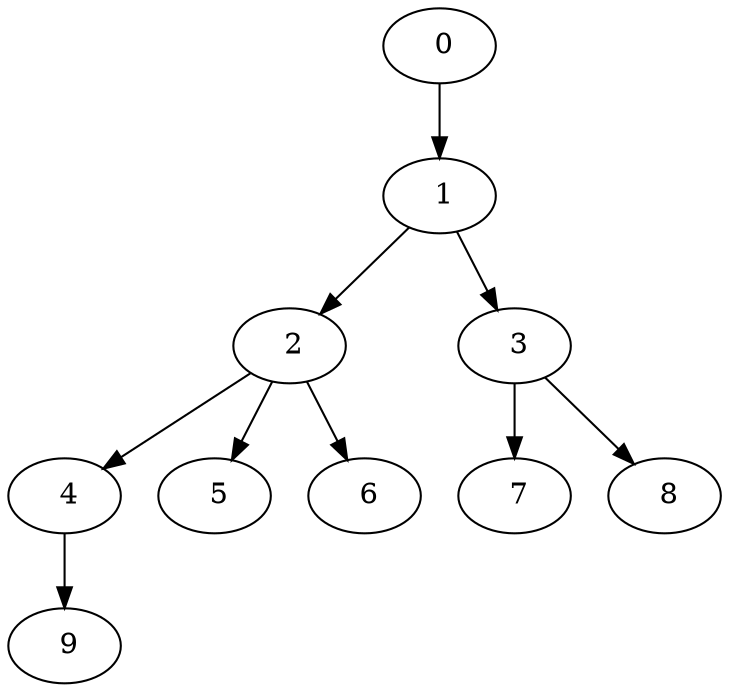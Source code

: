 digraph mytree {
" 0" -> " 1";
" 1" -> " 2";
" 1" -> " 3";
" 2" -> " 4";
" 2" -> " 5";
" 2" -> " 6";
" 3" -> " 7";
" 3" -> " 8";
" 4" -> " 9";
" 5";
" 6";
" 7";
" 8";
" 9";
}
